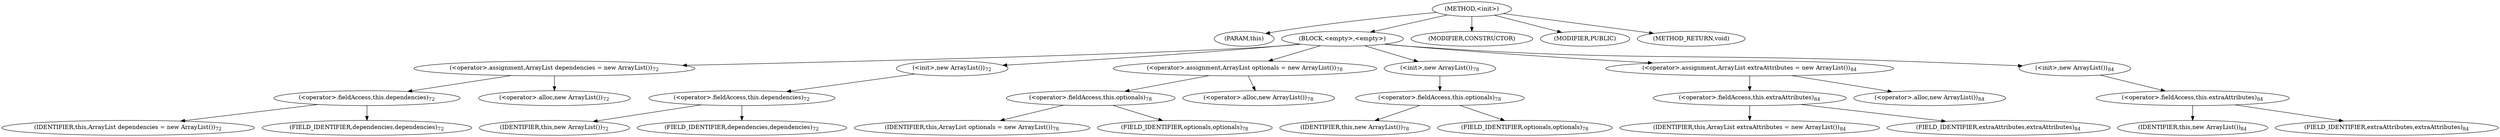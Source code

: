digraph "&lt;init&gt;" {  
"529" [label = <(METHOD,&lt;init&gt;)> ]
"530" [label = <(PARAM,this)> ]
"531" [label = <(BLOCK,&lt;empty&gt;,&lt;empty&gt;)> ]
"532" [label = <(&lt;operator&gt;.assignment,ArrayList dependencies = new ArrayList())<SUB>72</SUB>> ]
"533" [label = <(&lt;operator&gt;.fieldAccess,this.dependencies)<SUB>72</SUB>> ]
"534" [label = <(IDENTIFIER,this,ArrayList dependencies = new ArrayList())<SUB>72</SUB>> ]
"535" [label = <(FIELD_IDENTIFIER,dependencies,dependencies)<SUB>72</SUB>> ]
"536" [label = <(&lt;operator&gt;.alloc,new ArrayList())<SUB>72</SUB>> ]
"537" [label = <(&lt;init&gt;,new ArrayList())<SUB>72</SUB>> ]
"538" [label = <(&lt;operator&gt;.fieldAccess,this.dependencies)<SUB>72</SUB>> ]
"539" [label = <(IDENTIFIER,this,new ArrayList())<SUB>72</SUB>> ]
"540" [label = <(FIELD_IDENTIFIER,dependencies,dependencies)<SUB>72</SUB>> ]
"541" [label = <(&lt;operator&gt;.assignment,ArrayList optionals = new ArrayList())<SUB>78</SUB>> ]
"542" [label = <(&lt;operator&gt;.fieldAccess,this.optionals)<SUB>78</SUB>> ]
"543" [label = <(IDENTIFIER,this,ArrayList optionals = new ArrayList())<SUB>78</SUB>> ]
"544" [label = <(FIELD_IDENTIFIER,optionals,optionals)<SUB>78</SUB>> ]
"545" [label = <(&lt;operator&gt;.alloc,new ArrayList())<SUB>78</SUB>> ]
"546" [label = <(&lt;init&gt;,new ArrayList())<SUB>78</SUB>> ]
"547" [label = <(&lt;operator&gt;.fieldAccess,this.optionals)<SUB>78</SUB>> ]
"548" [label = <(IDENTIFIER,this,new ArrayList())<SUB>78</SUB>> ]
"549" [label = <(FIELD_IDENTIFIER,optionals,optionals)<SUB>78</SUB>> ]
"550" [label = <(&lt;operator&gt;.assignment,ArrayList extraAttributes = new ArrayList())<SUB>84</SUB>> ]
"551" [label = <(&lt;operator&gt;.fieldAccess,this.extraAttributes)<SUB>84</SUB>> ]
"552" [label = <(IDENTIFIER,this,ArrayList extraAttributes = new ArrayList())<SUB>84</SUB>> ]
"553" [label = <(FIELD_IDENTIFIER,extraAttributes,extraAttributes)<SUB>84</SUB>> ]
"554" [label = <(&lt;operator&gt;.alloc,new ArrayList())<SUB>84</SUB>> ]
"555" [label = <(&lt;init&gt;,new ArrayList())<SUB>84</SUB>> ]
"556" [label = <(&lt;operator&gt;.fieldAccess,this.extraAttributes)<SUB>84</SUB>> ]
"557" [label = <(IDENTIFIER,this,new ArrayList())<SUB>84</SUB>> ]
"558" [label = <(FIELD_IDENTIFIER,extraAttributes,extraAttributes)<SUB>84</SUB>> ]
"559" [label = <(MODIFIER,CONSTRUCTOR)> ]
"560" [label = <(MODIFIER,PUBLIC)> ]
"561" [label = <(METHOD_RETURN,void)> ]
  "529" -> "530" 
  "529" -> "531" 
  "529" -> "559" 
  "529" -> "560" 
  "529" -> "561" 
  "531" -> "532" 
  "531" -> "537" 
  "531" -> "541" 
  "531" -> "546" 
  "531" -> "550" 
  "531" -> "555" 
  "532" -> "533" 
  "532" -> "536" 
  "533" -> "534" 
  "533" -> "535" 
  "537" -> "538" 
  "538" -> "539" 
  "538" -> "540" 
  "541" -> "542" 
  "541" -> "545" 
  "542" -> "543" 
  "542" -> "544" 
  "546" -> "547" 
  "547" -> "548" 
  "547" -> "549" 
  "550" -> "551" 
  "550" -> "554" 
  "551" -> "552" 
  "551" -> "553" 
  "555" -> "556" 
  "556" -> "557" 
  "556" -> "558" 
}
